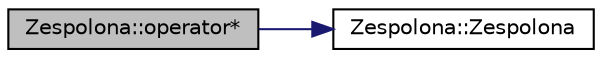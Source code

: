 digraph G
{
  edge [fontname="Helvetica",fontsize="10",labelfontname="Helvetica",labelfontsize="10"];
  node [fontname="Helvetica",fontsize="10",shape=record];
  rankdir="LR";
  Node1 [label="Zespolona::operator*",height=0.2,width=0.4,color="black", fillcolor="grey75", style="filled" fontcolor="black"];
  Node1 -> Node2 [color="midnightblue",fontsize="10",style="solid",fontname="Helvetica"];
  Node2 [label="Zespolona::Zespolona",height=0.2,width=0.4,color="black", fillcolor="white", style="filled",URL="$class_zespolona.html#a25a251162706c2ac29dfd156ae091893",tooltip="Konstruktor bezparametrowy, tworzy wyzerowaną liczbę zespoloną."];
}
